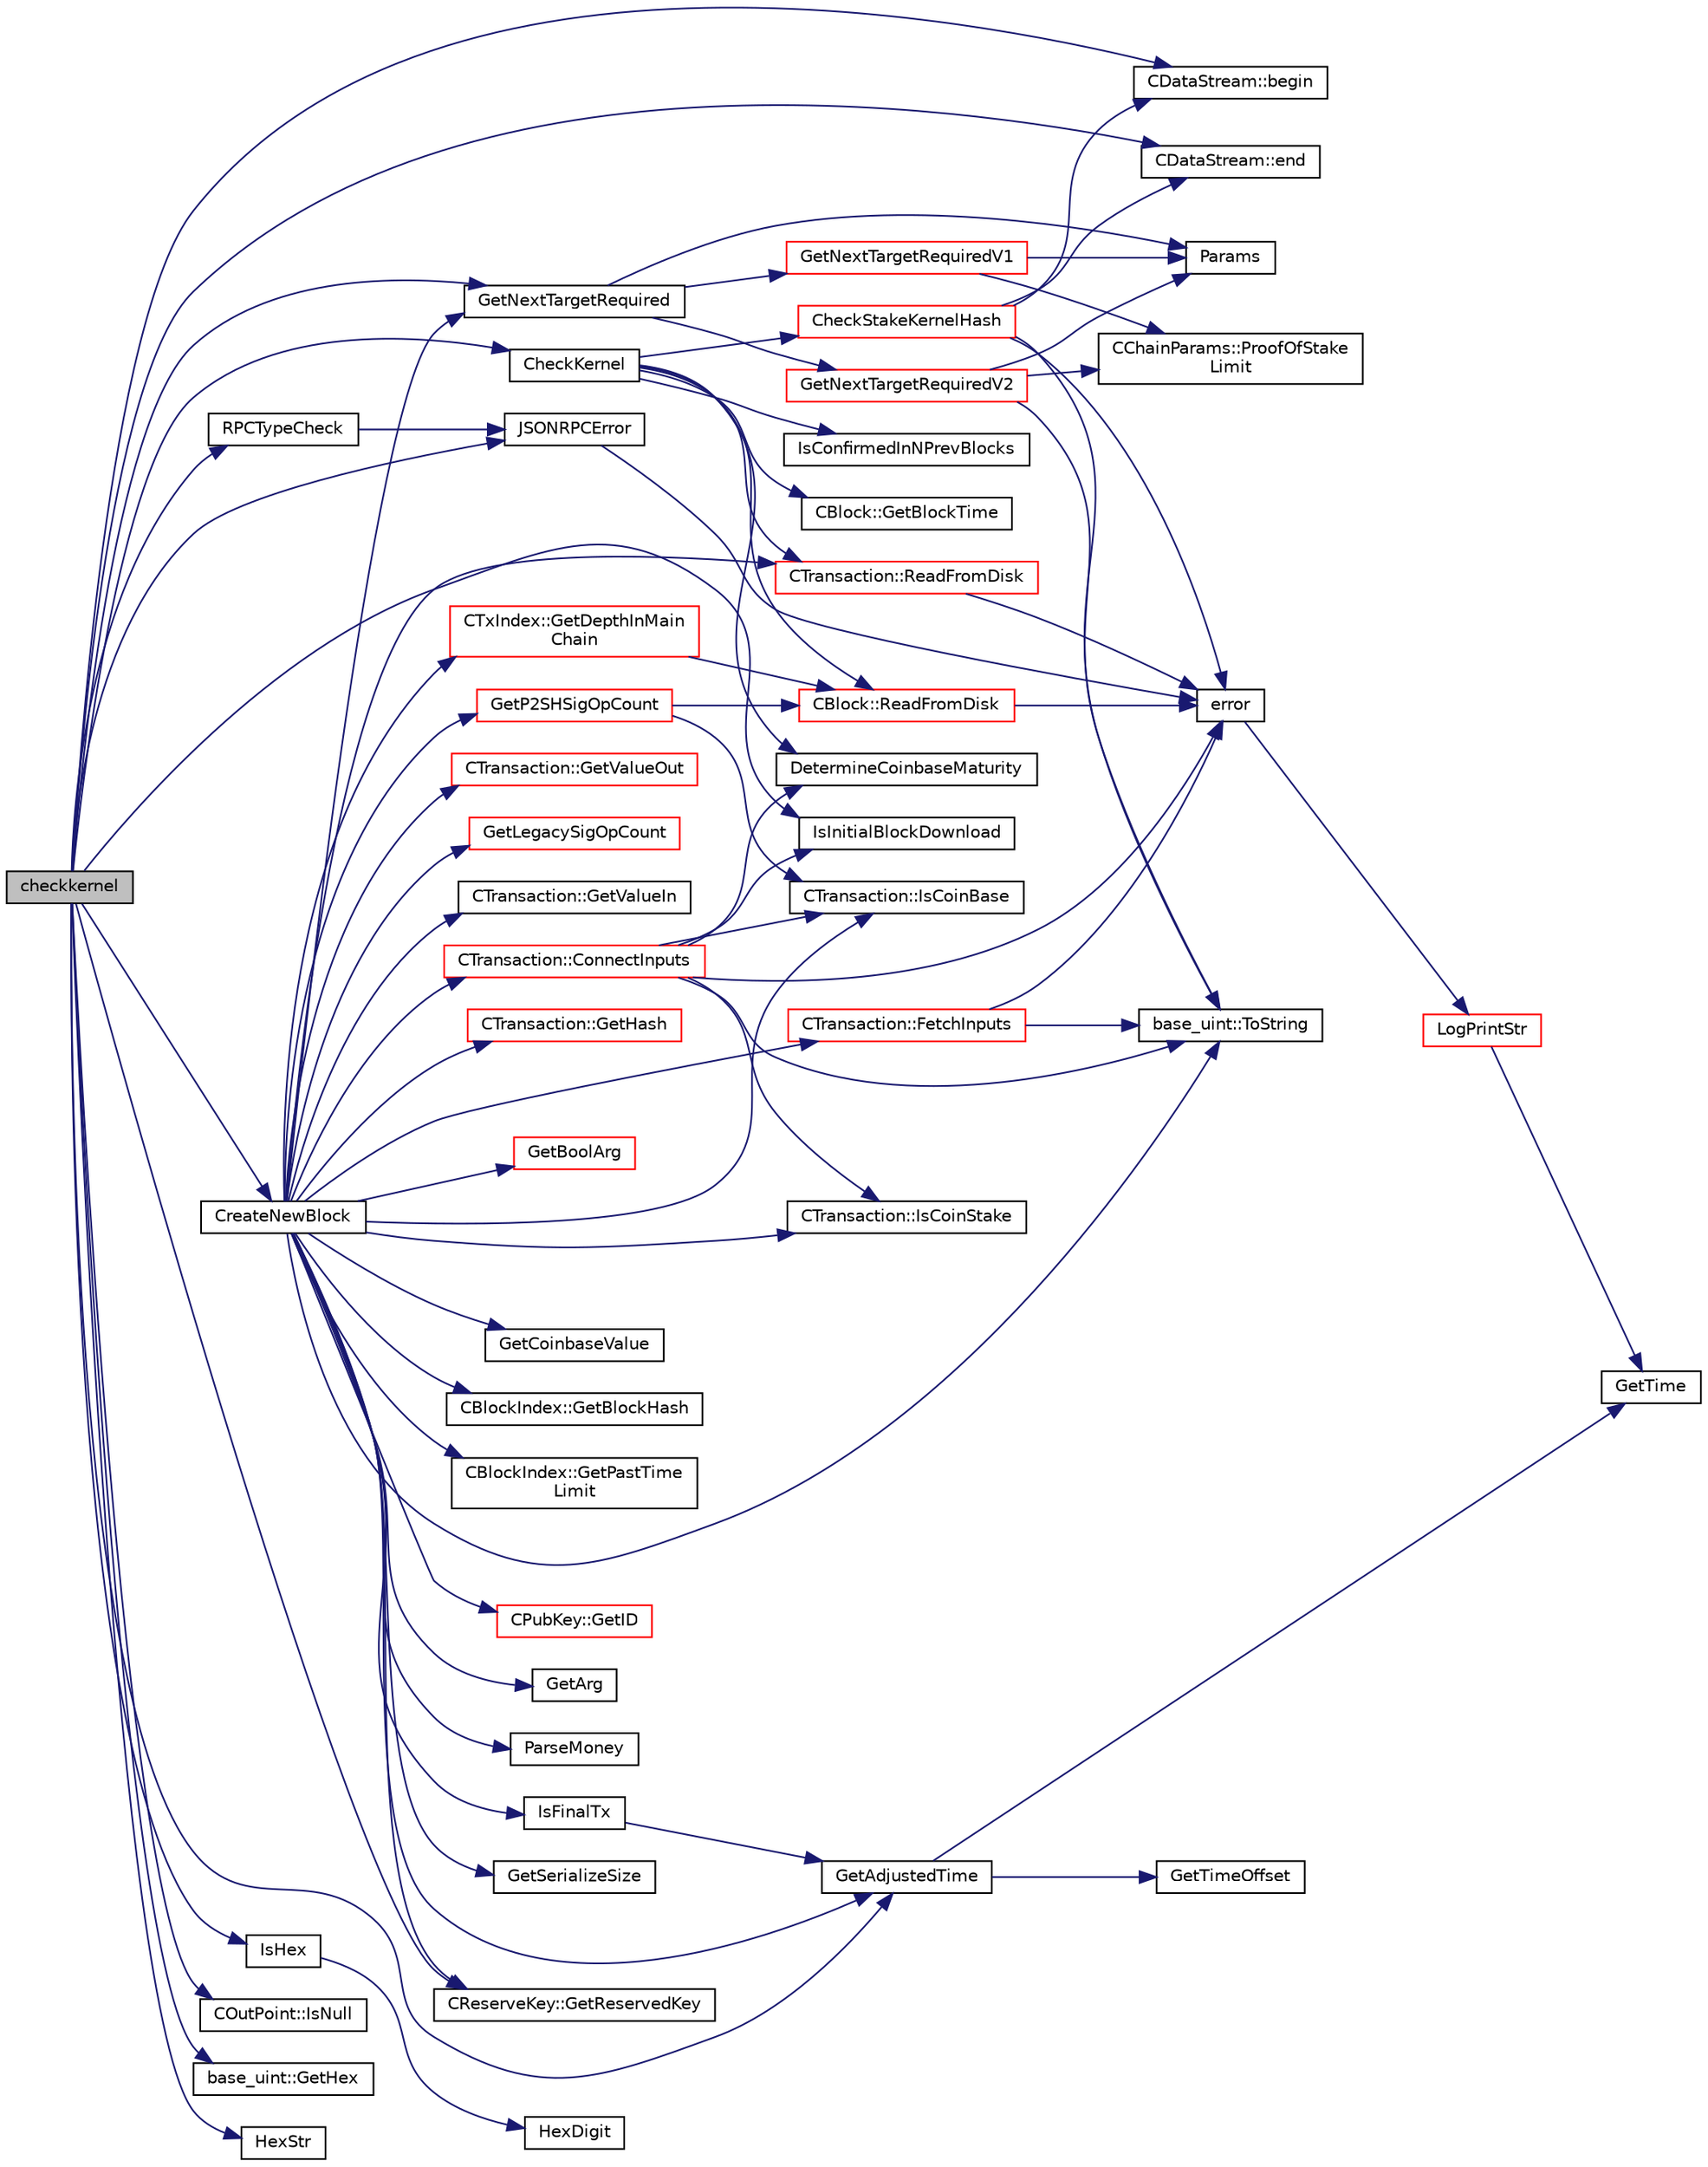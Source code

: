 digraph "checkkernel"
{
  edge [fontname="Helvetica",fontsize="10",labelfontname="Helvetica",labelfontsize="10"];
  node [fontname="Helvetica",fontsize="10",shape=record];
  rankdir="LR";
  Node0 [label="checkkernel",height=0.2,width=0.4,color="black", fillcolor="grey75", style="filled", fontcolor="black"];
  Node0 -> Node1 [color="midnightblue",fontsize="10",style="solid",fontname="Helvetica"];
  Node1 [label="RPCTypeCheck",height=0.2,width=0.4,color="black", fillcolor="white", style="filled",URL="$d6/d76/rpcserver_8cpp.html#a6f9782b3c0efdb472b355c60bd90f2b6"];
  Node1 -> Node2 [color="midnightblue",fontsize="10",style="solid",fontname="Helvetica"];
  Node2 [label="JSONRPCError",height=0.2,width=0.4,color="black", fillcolor="white", style="filled",URL="$d2/d30/rpcprotocol_8cpp.html#a17b1bb111ab339efc951929834766039"];
  Node2 -> Node3 [color="midnightblue",fontsize="10",style="solid",fontname="Helvetica"];
  Node3 [label="error",height=0.2,width=0.4,color="black", fillcolor="white", style="filled",URL="$d8/d3c/util_8h.html#af8985880cf4ef26df0a5aa2ffcb76662"];
  Node3 -> Node4 [color="midnightblue",fontsize="10",style="solid",fontname="Helvetica"];
  Node4 [label="LogPrintStr",height=0.2,width=0.4,color="red", fillcolor="white", style="filled",URL="$d8/d3c/util_8h.html#afd4c3002b2797c0560adddb6af3ca1da"];
  Node4 -> Node12 [color="midnightblue",fontsize="10",style="solid",fontname="Helvetica"];
  Node12 [label="GetTime",height=0.2,width=0.4,color="black", fillcolor="white", style="filled",URL="$df/d2d/util_8cpp.html#a46fac5fba8ba905b5f9acb364f5d8c6f"];
  Node0 -> Node2 [color="midnightblue",fontsize="10",style="solid",fontname="Helvetica"];
  Node0 -> Node13 [color="midnightblue",fontsize="10",style="solid",fontname="Helvetica"];
  Node13 [label="IsInitialBlockDownload",height=0.2,width=0.4,color="black", fillcolor="white", style="filled",URL="$df/d0a/main_8cpp.html#a5edcd96316574fd4a7f3ae0922a5cfd6",tooltip="Check whether we are doing an initial block download (synchronizing from disk or network) ..."];
  Node0 -> Node14 [color="midnightblue",fontsize="10",style="solid",fontname="Helvetica"];
  Node14 [label="GetNextTargetRequired",height=0.2,width=0.4,color="black", fillcolor="white", style="filled",URL="$d1/d08/proofs_8cpp.html#a868a58404bd61b6a82901f428d152bae",tooltip="Calculate difficulty using retarget algorithm by maintaining target. "];
  Node14 -> Node7 [color="midnightblue",fontsize="10",style="solid",fontname="Helvetica"];
  Node7 [label="Params",height=0.2,width=0.4,color="black", fillcolor="white", style="filled",URL="$df/dbf/chainparams_8cpp.html#ace5c5b706d71a324a417dd2db394fd4a",tooltip="Return the currently selected parameters. "];
  Node14 -> Node15 [color="midnightblue",fontsize="10",style="solid",fontname="Helvetica"];
  Node15 [label="GetNextTargetRequiredV1",height=0.2,width=0.4,color="red", fillcolor="white", style="filled",URL="$d1/d08/proofs_8cpp.html#a206d1c747985d51a94cdfc830357114a",tooltip="Calculate difficulty using retarget algorithm V1 by maintaining target. "];
  Node15 -> Node7 [color="midnightblue",fontsize="10",style="solid",fontname="Helvetica"];
  Node15 -> Node16 [color="midnightblue",fontsize="10",style="solid",fontname="Helvetica"];
  Node16 [label="CChainParams::ProofOfStake\lLimit",height=0.2,width=0.4,color="black", fillcolor="white", style="filled",URL="$d1/d4f/class_c_chain_params.html#a0d272ca248d729b840fb331a26a95dff"];
  Node14 -> Node26 [color="midnightblue",fontsize="10",style="solid",fontname="Helvetica"];
  Node26 [label="GetNextTargetRequiredV2",height=0.2,width=0.4,color="red", fillcolor="white", style="filled",URL="$d1/d08/proofs_8cpp.html#af2f79935ec3c4e7b1e9ab32ee4da0f06",tooltip="Calculate difficulty using retarget algorithm V2 by maintaining target. "];
  Node26 -> Node7 [color="midnightblue",fontsize="10",style="solid",fontname="Helvetica"];
  Node26 -> Node16 [color="midnightblue",fontsize="10",style="solid",fontname="Helvetica"];
  Node26 -> Node32 [color="midnightblue",fontsize="10",style="solid",fontname="Helvetica"];
  Node32 [label="base_uint::ToString",height=0.2,width=0.4,color="black", fillcolor="white", style="filled",URL="$da/df7/classbase__uint.html#acccba4d9d51a0c36261718ca0cbb293b"];
  Node0 -> Node33 [color="midnightblue",fontsize="10",style="solid",fontname="Helvetica"];
  Node33 [label="GetAdjustedTime",height=0.2,width=0.4,color="black", fillcolor="white", style="filled",URL="$df/d2d/util_8cpp.html#a09f81b9c7650f898cf3cf305b87547e6"];
  Node33 -> Node12 [color="midnightblue",fontsize="10",style="solid",fontname="Helvetica"];
  Node33 -> Node34 [color="midnightblue",fontsize="10",style="solid",fontname="Helvetica"];
  Node34 [label="GetTimeOffset",height=0.2,width=0.4,color="black", fillcolor="white", style="filled",URL="$df/d2d/util_8cpp.html#a50ca5344c75631267633f15cfe5e983e"];
  Node0 -> Node35 [color="midnightblue",fontsize="10",style="solid",fontname="Helvetica"];
  Node35 [label="IsHex",height=0.2,width=0.4,color="black", fillcolor="white", style="filled",URL="$df/d2d/util_8cpp.html#aa4e3553d2b2fe693c106f4296685f75c"];
  Node35 -> Node36 [color="midnightblue",fontsize="10",style="solid",fontname="Helvetica"];
  Node36 [label="HexDigit",height=0.2,width=0.4,color="black", fillcolor="white", style="filled",URL="$df/d2d/util_8cpp.html#aa59e8a8c5a39cb5041f93bb95dd02119"];
  Node0 -> Node37 [color="midnightblue",fontsize="10",style="solid",fontname="Helvetica"];
  Node37 [label="CheckKernel",height=0.2,width=0.4,color="black", fillcolor="white", style="filled",URL="$d1/df6/stake_8cpp.html#afda24c84e30a494d6b63c3a9651579ae"];
  Node37 -> Node38 [color="midnightblue",fontsize="10",style="solid",fontname="Helvetica"];
  Node38 [label="CTransaction::ReadFromDisk",height=0.2,width=0.4,color="red", fillcolor="white", style="filled",URL="$df/d43/class_c_transaction.html#ad9d526afecbd816c385343f60c5352fd"];
  Node38 -> Node3 [color="midnightblue",fontsize="10",style="solid",fontname="Helvetica"];
  Node37 -> Node44 [color="midnightblue",fontsize="10",style="solid",fontname="Helvetica"];
  Node44 [label="CBlock::ReadFromDisk",height=0.2,width=0.4,color="red", fillcolor="white", style="filled",URL="$d3/d51/class_c_block.html#a77a1b1e9902e1e557d762f5a5f325cd8"];
  Node44 -> Node3 [color="midnightblue",fontsize="10",style="solid",fontname="Helvetica"];
  Node37 -> Node46 [color="midnightblue",fontsize="10",style="solid",fontname="Helvetica"];
  Node46 [label="IsConfirmedInNPrevBlocks",height=0.2,width=0.4,color="black", fillcolor="white", style="filled",URL="$d1/df6/stake_8cpp.html#a22e712bbf635a69ba8dd7ae004d2697b"];
  Node37 -> Node47 [color="midnightblue",fontsize="10",style="solid",fontname="Helvetica"];
  Node47 [label="DetermineCoinbaseMaturity",height=0.2,width=0.4,color="black", fillcolor="white", style="filled",URL="$d1/d08/proofs_8cpp.html#a97478c8207cae73889a6b1fbbc3c67e3",tooltip="Determine Coinbase Maturity (generally not a good idea - done so to increase speed) ..."];
  Node37 -> Node48 [color="midnightblue",fontsize="10",style="solid",fontname="Helvetica"];
  Node48 [label="CBlock::GetBlockTime",height=0.2,width=0.4,color="black", fillcolor="white", style="filled",URL="$d3/d51/class_c_block.html#a4fa8201373b08e0ee4b4c678b8f2c4aa"];
  Node37 -> Node49 [color="midnightblue",fontsize="10",style="solid",fontname="Helvetica"];
  Node49 [label="CheckStakeKernelHash",height=0.2,width=0.4,color="red", fillcolor="white", style="filled",URL="$d1/df6/stake_8cpp.html#a40b6982bd755610b7829746a193ee619"];
  Node49 -> Node3 [color="midnightblue",fontsize="10",style="solid",fontname="Helvetica"];
  Node49 -> Node51 [color="midnightblue",fontsize="10",style="solid",fontname="Helvetica"];
  Node51 [label="CDataStream::begin",height=0.2,width=0.4,color="black", fillcolor="white", style="filled",URL="$d5/d41/class_c_data_stream.html#a2355d11752d8622badfbc03e9ed192fd"];
  Node49 -> Node52 [color="midnightblue",fontsize="10",style="solid",fontname="Helvetica"];
  Node52 [label="CDataStream::end",height=0.2,width=0.4,color="black", fillcolor="white", style="filled",URL="$d5/d41/class_c_data_stream.html#a66409dbd4403682fe674e2e71173cab4"];
  Node49 -> Node32 [color="midnightblue",fontsize="10",style="solid",fontname="Helvetica"];
  Node0 -> Node53 [color="midnightblue",fontsize="10",style="solid",fontname="Helvetica"];
  Node53 [label="COutPoint::IsNull",height=0.2,width=0.4,color="black", fillcolor="white", style="filled",URL="$d5/d05/class_c_out_point.html#ae1516581fa2234556761f04af3a207a6"];
  Node0 -> Node54 [color="midnightblue",fontsize="10",style="solid",fontname="Helvetica"];
  Node54 [label="base_uint::GetHex",height=0.2,width=0.4,color="black", fillcolor="white", style="filled",URL="$da/df7/classbase__uint.html#ae5e7b7481de91ebead20eebd5d685441"];
  Node0 -> Node55 [color="midnightblue",fontsize="10",style="solid",fontname="Helvetica"];
  Node55 [label="CreateNewBlock",height=0.2,width=0.4,color="black", fillcolor="white", style="filled",URL="$d6/de3/miner_8cpp.html#af5c45bac27dac0727dd7cd4b437b4d99"];
  Node55 -> Node56 [color="midnightblue",fontsize="10",style="solid",fontname="Helvetica"];
  Node56 [label="CReserveKey::GetReservedKey",height=0.2,width=0.4,color="black", fillcolor="white", style="filled",URL="$d3/d65/class_c_reserve_key.html#ad198d2d7a54d315c60805ba1cb0caf7c"];
  Node55 -> Node57 [color="midnightblue",fontsize="10",style="solid",fontname="Helvetica"];
  Node57 [label="CPubKey::GetID",height=0.2,width=0.4,color="red", fillcolor="white", style="filled",URL="$da/d4e/class_c_pub_key.html#a2675f7e6f72eff68e7a5227289feb021"];
  Node55 -> Node61 [color="midnightblue",fontsize="10",style="solid",fontname="Helvetica"];
  Node61 [label="GetArg",height=0.2,width=0.4,color="black", fillcolor="white", style="filled",URL="$df/d2d/util_8cpp.html#a24f685720bf40370e5bd2a192ad50cd8",tooltip="Return string argument or default value. "];
  Node55 -> Node62 [color="midnightblue",fontsize="10",style="solid",fontname="Helvetica"];
  Node62 [label="ParseMoney",height=0.2,width=0.4,color="black", fillcolor="white", style="filled",URL="$df/d2d/util_8cpp.html#a246cad058037a1517dfa0a19cc76e53e"];
  Node55 -> Node14 [color="midnightblue",fontsize="10",style="solid",fontname="Helvetica"];
  Node55 -> Node63 [color="midnightblue",fontsize="10",style="solid",fontname="Helvetica"];
  Node63 [label="CTransaction::IsCoinBase",height=0.2,width=0.4,color="black", fillcolor="white", style="filled",URL="$df/d43/class_c_transaction.html#a96256e8ac1bf79ad9c057e48c41132dd"];
  Node55 -> Node64 [color="midnightblue",fontsize="10",style="solid",fontname="Helvetica"];
  Node64 [label="CTransaction::IsCoinStake",height=0.2,width=0.4,color="black", fillcolor="white", style="filled",URL="$df/d43/class_c_transaction.html#ace4278a41a296d40dcf5fb2b9cf007ec"];
  Node55 -> Node65 [color="midnightblue",fontsize="10",style="solid",fontname="Helvetica"];
  Node65 [label="IsFinalTx",height=0.2,width=0.4,color="black", fillcolor="white", style="filled",URL="$df/d0a/main_8cpp.html#adc332cd7ac94e639bb4239618341be19"];
  Node65 -> Node33 [color="midnightblue",fontsize="10",style="solid",fontname="Helvetica"];
  Node55 -> Node38 [color="midnightblue",fontsize="10",style="solid",fontname="Helvetica"];
  Node55 -> Node66 [color="midnightblue",fontsize="10",style="solid",fontname="Helvetica"];
  Node66 [label="CTxIndex::GetDepthInMain\lChain",height=0.2,width=0.4,color="red", fillcolor="white", style="filled",URL="$d5/db3/class_c_tx_index.html#ae18990b9796ee365ae2f384a2b334fe0"];
  Node66 -> Node44 [color="midnightblue",fontsize="10",style="solid",fontname="Helvetica"];
  Node55 -> Node70 [color="midnightblue",fontsize="10",style="solid",fontname="Helvetica"];
  Node70 [label="GetSerializeSize",height=0.2,width=0.4,color="black", fillcolor="white", style="filled",URL="$df/d9d/serialize_8h.html#a48239e478ae730373d1984fe304ca025"];
  Node55 -> Node71 [color="midnightblue",fontsize="10",style="solid",fontname="Helvetica"];
  Node71 [label="CTransaction::GetValueOut",height=0.2,width=0.4,color="red", fillcolor="white", style="filled",URL="$df/d43/class_c_transaction.html#a9ce7d94c68adb37627d82669b83a7c59",tooltip="Amount of ions spent by this transaction. "];
  Node55 -> Node73 [color="midnightblue",fontsize="10",style="solid",fontname="Helvetica"];
  Node73 [label="GetLegacySigOpCount",height=0.2,width=0.4,color="red", fillcolor="white", style="filled",URL="$df/d0a/main_8cpp.html#ad2eaf4f8542c12ea9ee1183609cc6d1a",tooltip="Count ECDSA signature operations the old-fashioned (pre-0.6) way. "];
  Node55 -> Node33 [color="midnightblue",fontsize="10",style="solid",fontname="Helvetica"];
  Node55 -> Node75 [color="midnightblue",fontsize="10",style="solid",fontname="Helvetica"];
  Node75 [label="CTransaction::FetchInputs",height=0.2,width=0.4,color="red", fillcolor="white", style="filled",URL="$df/d43/class_c_transaction.html#a5a4967303d3b588a120687f3ed1f4b0a",tooltip="Fetch from memory and/or disk. "];
  Node75 -> Node3 [color="midnightblue",fontsize="10",style="solid",fontname="Helvetica"];
  Node75 -> Node32 [color="midnightblue",fontsize="10",style="solid",fontname="Helvetica"];
  Node55 -> Node79 [color="midnightblue",fontsize="10",style="solid",fontname="Helvetica"];
  Node79 [label="CTransaction::GetValueIn",height=0.2,width=0.4,color="black", fillcolor="white", style="filled",URL="$df/d43/class_c_transaction.html#a50051cce0d44bc4ea2018625101dc1b6",tooltip="Amount of ions coming in to this transaction Note that lightweight clients may not know anything besi..."];
  Node55 -> Node80 [color="midnightblue",fontsize="10",style="solid",fontname="Helvetica"];
  Node80 [label="GetP2SHSigOpCount",height=0.2,width=0.4,color="red", fillcolor="white", style="filled",URL="$df/d0a/main_8cpp.html#a519cfd439598a8bf64fe5503aa74cfcb",tooltip="Count ECDSA signature operations in pay-to-script-hash inputs. "];
  Node80 -> Node63 [color="midnightblue",fontsize="10",style="solid",fontname="Helvetica"];
  Node80 -> Node44 [color="midnightblue",fontsize="10",style="solid",fontname="Helvetica"];
  Node55 -> Node84 [color="midnightblue",fontsize="10",style="solid",fontname="Helvetica"];
  Node84 [label="CTransaction::ConnectInputs",height=0.2,width=0.4,color="red", fillcolor="white", style="filled",URL="$df/d43/class_c_transaction.html#aaab6c4ba493c918e29fd383043dcaae7",tooltip="Sanity check previous transactions, then, if all checks succeed, mark them as spent by this transacti..."];
  Node84 -> Node3 [color="midnightblue",fontsize="10",style="solid",fontname="Helvetica"];
  Node84 -> Node32 [color="midnightblue",fontsize="10",style="solid",fontname="Helvetica"];
  Node84 -> Node63 [color="midnightblue",fontsize="10",style="solid",fontname="Helvetica"];
  Node84 -> Node64 [color="midnightblue",fontsize="10",style="solid",fontname="Helvetica"];
  Node84 -> Node47 [color="midnightblue",fontsize="10",style="solid",fontname="Helvetica"];
  Node84 -> Node13 [color="midnightblue",fontsize="10",style="solid",fontname="Helvetica"];
  Node55 -> Node87 [color="midnightblue",fontsize="10",style="solid",fontname="Helvetica"];
  Node87 [label="CTransaction::GetHash",height=0.2,width=0.4,color="red", fillcolor="white", style="filled",URL="$df/d43/class_c_transaction.html#a0b46d80e82ca324e82c2ce3fc1492bfa"];
  Node55 -> Node148 [color="midnightblue",fontsize="10",style="solid",fontname="Helvetica"];
  Node148 [label="GetBoolArg",height=0.2,width=0.4,color="red", fillcolor="white", style="filled",URL="$df/d2d/util_8cpp.html#a64d956f1dda7f9a80ab5d594532b906d",tooltip="Return boolean argument or default value. "];
  Node55 -> Node32 [color="midnightblue",fontsize="10",style="solid",fontname="Helvetica"];
  Node55 -> Node150 [color="midnightblue",fontsize="10",style="solid",fontname="Helvetica"];
  Node150 [label="GetCoinbaseValue",height=0.2,width=0.4,color="black", fillcolor="white", style="filled",URL="$d1/d08/proofs_8cpp.html#af6a2f3451bae59ba9d7a6d627173aedf",tooltip="Determine Block Reward for Proof Of Work. "];
  Node55 -> Node151 [color="midnightblue",fontsize="10",style="solid",fontname="Helvetica"];
  Node151 [label="CBlockIndex::GetBlockHash",height=0.2,width=0.4,color="black", fillcolor="white", style="filled",URL="$d3/dbd/class_c_block_index.html#a98490a2788c65cdd6ae9002b004dd74c"];
  Node55 -> Node152 [color="midnightblue",fontsize="10",style="solid",fontname="Helvetica"];
  Node152 [label="CBlockIndex::GetPastTime\lLimit",height=0.2,width=0.4,color="black", fillcolor="white", style="filled",URL="$d3/dbd/class_c_block_index.html#a40f52adc1db18cd86dfbfa408402a4ff"];
  Node0 -> Node153 [color="midnightblue",fontsize="10",style="solid",fontname="Helvetica"];
  Node153 [label="HexStr",height=0.2,width=0.4,color="black", fillcolor="white", style="filled",URL="$d8/d3c/util_8h.html#ace13a819ca4e98c22847d26b3b357e75"];
  Node0 -> Node51 [color="midnightblue",fontsize="10",style="solid",fontname="Helvetica"];
  Node0 -> Node52 [color="midnightblue",fontsize="10",style="solid",fontname="Helvetica"];
  Node0 -> Node56 [color="midnightblue",fontsize="10",style="solid",fontname="Helvetica"];
}
